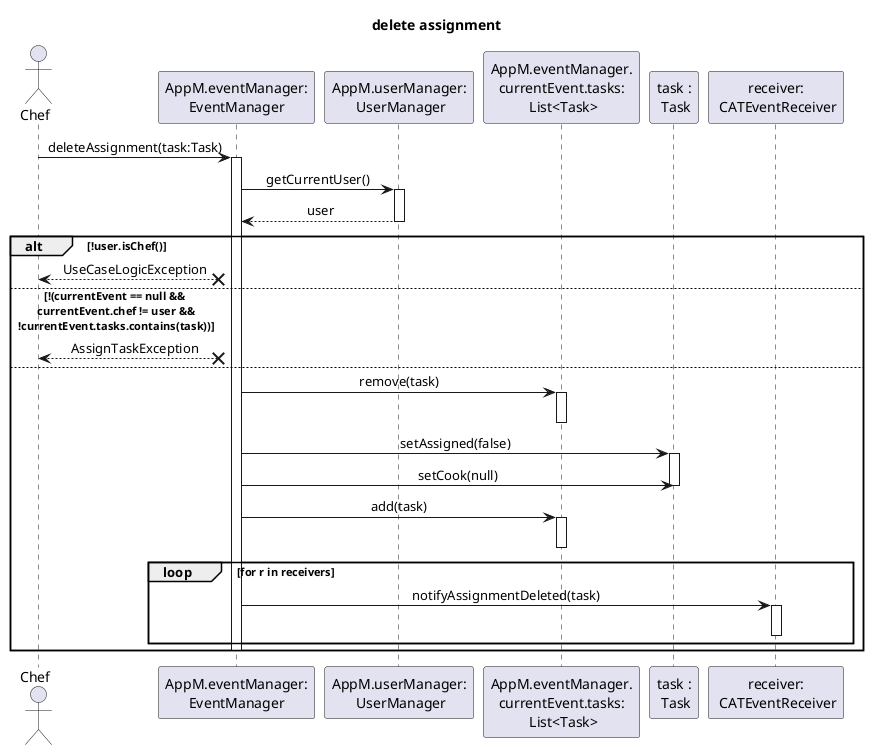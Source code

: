 @startuml
skinparam defaultTextAlignment center
skinparam SequenceMessageAlign center

title delete assignment
Actor Chef as ch
participant "AppM.eventManager:\nEventManager" as EventManager
participant "AppM.userManager:\n UserManager" as UserManager

ch ->  EventManager: deleteAssignment(task:Task)
activate EventManager
	EventManager -> UserManager: getCurrentUser()
  	activate UserManager
      UserManager --> EventManager: user
  	deactivate UserManager

   	alt !user.isChef()
    	ch <--x EventManager: UseCaseLogicException
    else !(currentEvent == null &&\n currentEvent.chef != user &&\n !currentEvent.tasks.contains(task))
        ch <--x EventManager: AssignTaskException
    else

participant "AppM.eventManager.\ncurrentEvent.tasks:\n List<Task>" as tasks
participant "task :\n Task" as task

    	EventManager -> tasks: remove(task)
        activate tasks
        deactivate tasks

        EventManager -> task: setAssigned(false)
        activate task
        	EventManager -> task: setCook(null)
        deactivate task

        EventManager -> tasks: add(task)
            activate tasks
            deactivate tasks
        loop for r in receivers
           participant "receiver:\n CATEventReceiver" as r
          EventManager -> r : notifyAssignmentDeleted(task)
          activate r
          deactivate r
       end

		deactivate EventManager
	end


@enduml


